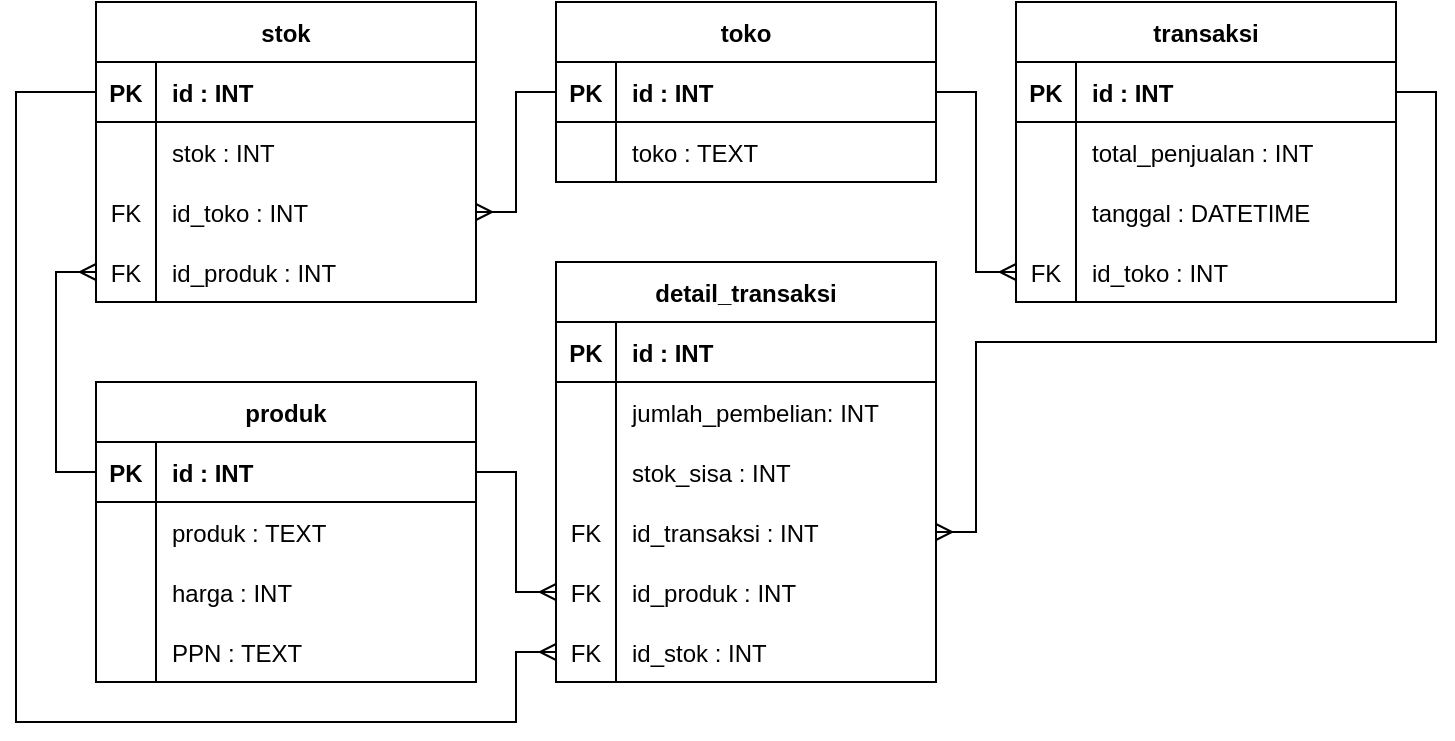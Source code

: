<mxfile version="13.8.1" type="device"><diagram id="NYESXlRdP--VUBK1QH61" name="Page-1"><mxGraphModel dx="868" dy="492" grid="1" gridSize="10" guides="1" tooltips="1" connect="1" arrows="1" fold="1" page="1" pageScale="1" pageWidth="850" pageHeight="1100" math="0" shadow="0"><root><mxCell id="0"/><mxCell id="1" parent="0"/><mxCell id="DJ2R0rKBV6SFp2IC1gO7-127" style="edgeStyle=orthogonalEdgeStyle;rounded=0;orthogonalLoop=1;jettySize=auto;html=1;exitX=0;exitY=0.5;exitDx=0;exitDy=0;entryX=1;entryY=0.5;entryDx=0;entryDy=0;endArrow=ERmany;endFill=0;" parent="1" source="DJ2R0rKBV6SFp2IC1gO7-2" target="DJ2R0rKBV6SFp2IC1gO7-69" edge="1"><mxGeometry relative="1" as="geometry"/></mxCell><mxCell id="DJ2R0rKBV6SFp2IC1gO7-131" style="edgeStyle=orthogonalEdgeStyle;rounded=0;orthogonalLoop=1;jettySize=auto;html=1;exitX=1;exitY=0.5;exitDx=0;exitDy=0;entryX=0;entryY=0.5;entryDx=0;entryDy=0;endArrow=ERmany;endFill=0;" parent="1" source="DJ2R0rKBV6SFp2IC1gO7-2" target="DJ2R0rKBV6SFp2IC1gO7-24" edge="1"><mxGeometry relative="1" as="geometry"/></mxCell><mxCell id="DJ2R0rKBV6SFp2IC1gO7-138" style="edgeStyle=orthogonalEdgeStyle;rounded=0;orthogonalLoop=1;jettySize=auto;html=1;exitX=0;exitY=0.5;exitDx=0;exitDy=0;entryX=0;entryY=0.5;entryDx=0;entryDy=0;endArrow=ERmany;endFill=0;" parent="1" source="DJ2R0rKBV6SFp2IC1gO7-59" target="DJ2R0rKBV6SFp2IC1gO7-80" edge="1"><mxGeometry relative="1" as="geometry"/></mxCell><mxCell id="DJ2R0rKBV6SFp2IC1gO7-141" style="edgeStyle=orthogonalEdgeStyle;rounded=0;orthogonalLoop=1;jettySize=auto;html=1;entryX=1;entryY=0.5;entryDx=0;entryDy=0;endArrow=ERmany;endFill=0;exitX=1;exitY=0.5;exitDx=0;exitDy=0;" parent="1" source="DJ2R0rKBV6SFp2IC1gO7-21" target="DJ2R0rKBV6SFp2IC1gO7-87" edge="1"><mxGeometry relative="1" as="geometry"><mxPoint x="590" y="360" as="sourcePoint"/><Array as="points"><mxPoint x="770" y="125"/><mxPoint x="770" y="250"/><mxPoint x="540" y="250"/><mxPoint x="540" y="345"/></Array></mxGeometry></mxCell><mxCell id="DJ2R0rKBV6SFp2IC1gO7-156" style="edgeStyle=orthogonalEdgeStyle;rounded=0;orthogonalLoop=1;jettySize=auto;html=1;exitX=1;exitY=0.5;exitDx=0;exitDy=0;entryX=0;entryY=0.5;entryDx=0;entryDy=0;endArrow=ERmany;endFill=0;" parent="1" source="DJ2R0rKBV6SFp2IC1gO7-59" target="DJ2R0rKBV6SFp2IC1gO7-90" edge="1"><mxGeometry relative="1" as="geometry"/></mxCell><mxCell id="qzJ6kWEmrb-J6A17H642-1" style="edgeStyle=orthogonalEdgeStyle;rounded=0;orthogonalLoop=1;jettySize=auto;html=1;exitX=0;exitY=0.5;exitDx=0;exitDy=0;entryX=0;entryY=0.5;entryDx=0;entryDy=0;endArrow=ERmany;endFill=0;" parent="1" source="DJ2R0rKBV6SFp2IC1gO7-66" target="DJ2R0rKBV6SFp2IC1gO7-93" edge="1"><mxGeometry relative="1" as="geometry"><Array as="points"><mxPoint x="60" y="125"/><mxPoint x="60" y="440"/><mxPoint x="310" y="440"/><mxPoint x="310" y="405"/></Array></mxGeometry></mxCell><mxCell id="DJ2R0rKBV6SFp2IC1gO7-65" value="stok" style="shape=table;startSize=30;container=1;collapsible=1;childLayout=tableLayout;fixedRows=1;rowLines=0;fontStyle=1;align=center;resizeLast=1;columnLines=1;horizontal=1;arcSize=15;" parent="1" vertex="1"><mxGeometry x="100" y="80" width="190" height="150" as="geometry"><mxRectangle x="470" y="60" width="60" height="30" as="alternateBounds"/></mxGeometry></mxCell><mxCell id="DJ2R0rKBV6SFp2IC1gO7-66" value="" style="shape=partialRectangle;collapsible=0;dropTarget=0;pointerEvents=0;fillColor=none;top=0;left=0;bottom=1;right=0;points=[[0,0.5],[1,0.5]];portConstraint=eastwest;" parent="DJ2R0rKBV6SFp2IC1gO7-65" vertex="1"><mxGeometry y="30" width="190" height="30" as="geometry"/></mxCell><mxCell id="DJ2R0rKBV6SFp2IC1gO7-67" value="PK" style="shape=partialRectangle;connectable=0;fillColor=none;top=0;left=0;bottom=0;right=0;fontStyle=1;overflow=hidden;" parent="DJ2R0rKBV6SFp2IC1gO7-66" vertex="1"><mxGeometry width="30" height="30" as="geometry"/></mxCell><mxCell id="DJ2R0rKBV6SFp2IC1gO7-68" value="id : INT" style="shape=partialRectangle;connectable=0;fillColor=none;top=0;left=0;bottom=0;right=0;align=left;spacingLeft=6;fontStyle=1;overflow=hidden;" parent="DJ2R0rKBV6SFp2IC1gO7-66" vertex="1"><mxGeometry x="30" width="160" height="30" as="geometry"/></mxCell><mxCell id="DJ2R0rKBV6SFp2IC1gO7-77" value="" style="shape=partialRectangle;collapsible=0;dropTarget=0;pointerEvents=0;fillColor=none;top=0;left=0;bottom=0;right=0;points=[[0,0.5],[1,0.5]];portConstraint=eastwest;" parent="DJ2R0rKBV6SFp2IC1gO7-65" vertex="1"><mxGeometry y="60" width="190" height="30" as="geometry"/></mxCell><mxCell id="DJ2R0rKBV6SFp2IC1gO7-78" value="" style="shape=partialRectangle;connectable=0;fillColor=none;top=0;left=0;bottom=0;right=0;editable=1;overflow=hidden;" parent="DJ2R0rKBV6SFp2IC1gO7-77" vertex="1"><mxGeometry width="30" height="30" as="geometry"/></mxCell><mxCell id="DJ2R0rKBV6SFp2IC1gO7-79" value="stok : INT" style="shape=partialRectangle;connectable=0;fillColor=none;top=0;left=0;bottom=0;right=0;align=left;spacingLeft=6;overflow=hidden;" parent="DJ2R0rKBV6SFp2IC1gO7-77" vertex="1"><mxGeometry x="30" width="160" height="30" as="geometry"/></mxCell><mxCell id="DJ2R0rKBV6SFp2IC1gO7-69" value="" style="shape=partialRectangle;collapsible=0;dropTarget=0;pointerEvents=0;fillColor=none;top=0;left=0;bottom=0;right=0;points=[[0,0.5],[1,0.5]];portConstraint=eastwest;" parent="DJ2R0rKBV6SFp2IC1gO7-65" vertex="1"><mxGeometry y="90" width="190" height="30" as="geometry"/></mxCell><mxCell id="DJ2R0rKBV6SFp2IC1gO7-70" value="FK" style="shape=partialRectangle;connectable=0;fillColor=none;top=0;left=0;bottom=0;right=0;editable=1;overflow=hidden;" parent="DJ2R0rKBV6SFp2IC1gO7-69" vertex="1"><mxGeometry width="30" height="30" as="geometry"/></mxCell><mxCell id="DJ2R0rKBV6SFp2IC1gO7-71" value="id_toko : INT" style="shape=partialRectangle;connectable=0;fillColor=none;top=0;left=0;bottom=0;right=0;align=left;spacingLeft=6;overflow=hidden;" parent="DJ2R0rKBV6SFp2IC1gO7-69" vertex="1"><mxGeometry x="30" width="160" height="30" as="geometry"/></mxCell><mxCell id="DJ2R0rKBV6SFp2IC1gO7-80" value="" style="shape=partialRectangle;collapsible=0;dropTarget=0;pointerEvents=0;fillColor=none;top=0;left=0;bottom=0;right=0;points=[[0,0.5],[1,0.5]];portConstraint=eastwest;" parent="DJ2R0rKBV6SFp2IC1gO7-65" vertex="1"><mxGeometry y="120" width="190" height="30" as="geometry"/></mxCell><mxCell id="DJ2R0rKBV6SFp2IC1gO7-81" value="FK" style="shape=partialRectangle;connectable=0;fillColor=none;top=0;left=0;bottom=0;right=0;editable=1;overflow=hidden;" parent="DJ2R0rKBV6SFp2IC1gO7-80" vertex="1"><mxGeometry width="30" height="30" as="geometry"/></mxCell><mxCell id="DJ2R0rKBV6SFp2IC1gO7-82" value="id_produk : INT" style="shape=partialRectangle;connectable=0;fillColor=none;top=0;left=0;bottom=0;right=0;align=left;spacingLeft=6;overflow=hidden;" parent="DJ2R0rKBV6SFp2IC1gO7-80" vertex="1"><mxGeometry x="30" width="160" height="30" as="geometry"/></mxCell><mxCell id="DJ2R0rKBV6SFp2IC1gO7-83" value="detail_transaksi" style="shape=table;startSize=30;container=1;collapsible=1;childLayout=tableLayout;fixedRows=1;rowLines=0;fontStyle=1;align=center;resizeLast=1;columnLines=1;horizontal=1;arcSize=15;" parent="1" vertex="1"><mxGeometry x="330" y="210" width="190" height="210" as="geometry"/></mxCell><mxCell id="DJ2R0rKBV6SFp2IC1gO7-84" value="" style="shape=partialRectangle;collapsible=0;dropTarget=0;pointerEvents=0;fillColor=none;top=0;left=0;bottom=1;right=0;points=[[0,0.5],[1,0.5]];portConstraint=eastwest;" parent="DJ2R0rKBV6SFp2IC1gO7-83" vertex="1"><mxGeometry y="30" width="190" height="30" as="geometry"/></mxCell><mxCell id="DJ2R0rKBV6SFp2IC1gO7-85" value="PK" style="shape=partialRectangle;connectable=0;fillColor=none;top=0;left=0;bottom=0;right=0;fontStyle=1;overflow=hidden;" parent="DJ2R0rKBV6SFp2IC1gO7-84" vertex="1"><mxGeometry width="30" height="30" as="geometry"/></mxCell><mxCell id="DJ2R0rKBV6SFp2IC1gO7-86" value="id : INT" style="shape=partialRectangle;connectable=0;fillColor=none;top=0;left=0;bottom=0;right=0;align=left;spacingLeft=6;fontStyle=1;overflow=hidden;" parent="DJ2R0rKBV6SFp2IC1gO7-84" vertex="1"><mxGeometry x="30" width="160" height="30" as="geometry"/></mxCell><mxCell id="DJ2R0rKBV6SFp2IC1gO7-102" value="" style="shape=partialRectangle;collapsible=0;dropTarget=0;pointerEvents=0;fillColor=none;top=0;left=0;bottom=0;right=0;points=[[0,0.5],[1,0.5]];portConstraint=eastwest;" parent="DJ2R0rKBV6SFp2IC1gO7-83" vertex="1"><mxGeometry y="60" width="190" height="30" as="geometry"/></mxCell><mxCell id="DJ2R0rKBV6SFp2IC1gO7-103" value="" style="shape=partialRectangle;connectable=0;fillColor=none;top=0;left=0;bottom=0;right=0;editable=1;overflow=hidden;" parent="DJ2R0rKBV6SFp2IC1gO7-102" vertex="1"><mxGeometry width="30" height="30" as="geometry"/></mxCell><mxCell id="DJ2R0rKBV6SFp2IC1gO7-104" value="jumlah_pembelian: INT" style="shape=partialRectangle;connectable=0;fillColor=none;top=0;left=0;bottom=0;right=0;align=left;spacingLeft=6;overflow=hidden;" parent="DJ2R0rKBV6SFp2IC1gO7-102" vertex="1"><mxGeometry x="30" width="160" height="30" as="geometry"/></mxCell><mxCell id="DJ2R0rKBV6SFp2IC1gO7-120" value="" style="shape=partialRectangle;collapsible=0;dropTarget=0;pointerEvents=0;fillColor=none;top=0;left=0;bottom=0;right=0;points=[[0,0.5],[1,0.5]];portConstraint=eastwest;" parent="DJ2R0rKBV6SFp2IC1gO7-83" vertex="1"><mxGeometry y="90" width="190" height="30" as="geometry"/></mxCell><mxCell id="DJ2R0rKBV6SFp2IC1gO7-121" value="" style="shape=partialRectangle;connectable=0;fillColor=none;top=0;left=0;bottom=0;right=0;editable=1;overflow=hidden;" parent="DJ2R0rKBV6SFp2IC1gO7-120" vertex="1"><mxGeometry width="30" height="30" as="geometry"/></mxCell><mxCell id="DJ2R0rKBV6SFp2IC1gO7-122" value="stok_sisa : INT" style="shape=partialRectangle;connectable=0;fillColor=none;top=0;left=0;bottom=0;right=0;align=left;spacingLeft=6;overflow=hidden;" parent="DJ2R0rKBV6SFp2IC1gO7-120" vertex="1"><mxGeometry x="30" width="160" height="30" as="geometry"/></mxCell><mxCell id="DJ2R0rKBV6SFp2IC1gO7-87" value="" style="shape=partialRectangle;collapsible=0;dropTarget=0;pointerEvents=0;fillColor=none;top=0;left=0;bottom=0;right=0;points=[[0,0.5],[1,0.5]];portConstraint=eastwest;" parent="DJ2R0rKBV6SFp2IC1gO7-83" vertex="1"><mxGeometry y="120" width="190" height="30" as="geometry"/></mxCell><mxCell id="DJ2R0rKBV6SFp2IC1gO7-88" value="FK" style="shape=partialRectangle;connectable=0;fillColor=none;top=0;left=0;bottom=0;right=0;editable=1;overflow=hidden;" parent="DJ2R0rKBV6SFp2IC1gO7-87" vertex="1"><mxGeometry width="30" height="30" as="geometry"/></mxCell><mxCell id="DJ2R0rKBV6SFp2IC1gO7-89" value="id_transaksi : INT" style="shape=partialRectangle;connectable=0;fillColor=none;top=0;left=0;bottom=0;right=0;align=left;spacingLeft=6;overflow=hidden;" parent="DJ2R0rKBV6SFp2IC1gO7-87" vertex="1"><mxGeometry x="30" width="160" height="30" as="geometry"/></mxCell><mxCell id="DJ2R0rKBV6SFp2IC1gO7-90" value="" style="shape=partialRectangle;collapsible=0;dropTarget=0;pointerEvents=0;fillColor=none;top=0;left=0;bottom=0;right=0;points=[[0,0.5],[1,0.5]];portConstraint=eastwest;" parent="DJ2R0rKBV6SFp2IC1gO7-83" vertex="1"><mxGeometry y="150" width="190" height="30" as="geometry"/></mxCell><mxCell id="DJ2R0rKBV6SFp2IC1gO7-91" value="FK" style="shape=partialRectangle;connectable=0;fillColor=none;top=0;left=0;bottom=0;right=0;editable=1;overflow=hidden;" parent="DJ2R0rKBV6SFp2IC1gO7-90" vertex="1"><mxGeometry width="30" height="30" as="geometry"/></mxCell><mxCell id="DJ2R0rKBV6SFp2IC1gO7-92" value="id_produk : INT" style="shape=partialRectangle;connectable=0;fillColor=none;top=0;left=0;bottom=0;right=0;align=left;spacingLeft=6;overflow=hidden;" parent="DJ2R0rKBV6SFp2IC1gO7-90" vertex="1"><mxGeometry x="30" width="160" height="30" as="geometry"/></mxCell><mxCell id="DJ2R0rKBV6SFp2IC1gO7-93" value="" style="shape=partialRectangle;collapsible=0;dropTarget=0;pointerEvents=0;fillColor=none;top=0;left=0;bottom=0;right=0;points=[[0,0.5],[1,0.5]];portConstraint=eastwest;" parent="DJ2R0rKBV6SFp2IC1gO7-83" vertex="1"><mxGeometry y="180" width="190" height="30" as="geometry"/></mxCell><mxCell id="DJ2R0rKBV6SFp2IC1gO7-94" value="FK" style="shape=partialRectangle;connectable=0;fillColor=none;top=0;left=0;bottom=0;right=0;editable=1;overflow=hidden;" parent="DJ2R0rKBV6SFp2IC1gO7-93" vertex="1"><mxGeometry width="30" height="30" as="geometry"/></mxCell><mxCell id="DJ2R0rKBV6SFp2IC1gO7-95" value="id_stok : INT" style="shape=partialRectangle;connectable=0;fillColor=none;top=0;left=0;bottom=0;right=0;align=left;spacingLeft=6;overflow=hidden;" parent="DJ2R0rKBV6SFp2IC1gO7-93" vertex="1"><mxGeometry x="30" width="160" height="30" as="geometry"/></mxCell><mxCell id="DJ2R0rKBV6SFp2IC1gO7-1" value="toko" style="shape=table;startSize=30;container=1;collapsible=1;childLayout=tableLayout;fixedRows=1;rowLines=0;fontStyle=1;align=center;resizeLast=1;columnLines=1;horizontal=1;arcSize=15;" parent="1" vertex="1"><mxGeometry x="330" y="80" width="190" height="90" as="geometry"/></mxCell><mxCell id="DJ2R0rKBV6SFp2IC1gO7-2" value="" style="shape=partialRectangle;collapsible=0;dropTarget=0;pointerEvents=0;fillColor=none;top=0;left=0;bottom=1;right=0;points=[[0,0.5],[1,0.5]];portConstraint=eastwest;" parent="DJ2R0rKBV6SFp2IC1gO7-1" vertex="1"><mxGeometry y="30" width="190" height="30" as="geometry"/></mxCell><mxCell id="DJ2R0rKBV6SFp2IC1gO7-3" value="PK" style="shape=partialRectangle;connectable=0;fillColor=none;top=0;left=0;bottom=0;right=0;fontStyle=1;overflow=hidden;" parent="DJ2R0rKBV6SFp2IC1gO7-2" vertex="1"><mxGeometry width="30" height="30" as="geometry"/></mxCell><mxCell id="DJ2R0rKBV6SFp2IC1gO7-4" value="id : INT" style="shape=partialRectangle;connectable=0;fillColor=none;top=0;left=0;bottom=0;right=0;align=left;spacingLeft=6;fontStyle=1;overflow=hidden;" parent="DJ2R0rKBV6SFp2IC1gO7-2" vertex="1"><mxGeometry x="30" width="160" height="30" as="geometry"/></mxCell><mxCell id="DJ2R0rKBV6SFp2IC1gO7-5" value="" style="shape=partialRectangle;collapsible=0;dropTarget=0;pointerEvents=0;fillColor=none;top=0;left=0;bottom=0;right=0;points=[[0,0.5],[1,0.5]];portConstraint=eastwest;" parent="DJ2R0rKBV6SFp2IC1gO7-1" vertex="1"><mxGeometry y="60" width="190" height="30" as="geometry"/></mxCell><mxCell id="DJ2R0rKBV6SFp2IC1gO7-6" value="" style="shape=partialRectangle;connectable=0;fillColor=none;top=0;left=0;bottom=0;right=0;editable=1;overflow=hidden;" parent="DJ2R0rKBV6SFp2IC1gO7-5" vertex="1"><mxGeometry width="30" height="30" as="geometry"/></mxCell><mxCell id="DJ2R0rKBV6SFp2IC1gO7-7" value="toko : TEXT" style="shape=partialRectangle;connectable=0;fillColor=none;top=0;left=0;bottom=0;right=0;align=left;spacingLeft=6;overflow=hidden;" parent="DJ2R0rKBV6SFp2IC1gO7-5" vertex="1"><mxGeometry x="30" width="160" height="30" as="geometry"/></mxCell><mxCell id="DJ2R0rKBV6SFp2IC1gO7-20" value="transaksi" style="shape=table;startSize=30;container=1;collapsible=1;childLayout=tableLayout;fixedRows=1;rowLines=0;fontStyle=1;align=center;resizeLast=1;columnLines=1;horizontal=1;arcSize=15;" parent="1" vertex="1"><mxGeometry x="560" y="80" width="190" height="150" as="geometry"/></mxCell><mxCell id="DJ2R0rKBV6SFp2IC1gO7-21" value="" style="shape=partialRectangle;collapsible=0;dropTarget=0;pointerEvents=0;fillColor=none;top=0;left=0;bottom=1;right=0;points=[[0,0.5],[1,0.5]];portConstraint=eastwest;" parent="DJ2R0rKBV6SFp2IC1gO7-20" vertex="1"><mxGeometry y="30" width="190" height="30" as="geometry"/></mxCell><mxCell id="DJ2R0rKBV6SFp2IC1gO7-22" value="PK" style="shape=partialRectangle;connectable=0;fillColor=none;top=0;left=0;bottom=0;right=0;fontStyle=1;overflow=hidden;" parent="DJ2R0rKBV6SFp2IC1gO7-21" vertex="1"><mxGeometry width="30" height="30" as="geometry"/></mxCell><mxCell id="DJ2R0rKBV6SFp2IC1gO7-23" value="id : INT" style="shape=partialRectangle;connectable=0;fillColor=none;top=0;left=0;bottom=0;right=0;align=left;spacingLeft=6;fontStyle=1;overflow=hidden;" parent="DJ2R0rKBV6SFp2IC1gO7-21" vertex="1"><mxGeometry x="30" width="160" height="30" as="geometry"/></mxCell><mxCell id="DJ2R0rKBV6SFp2IC1gO7-27" value="" style="shape=partialRectangle;collapsible=0;dropTarget=0;pointerEvents=0;fillColor=none;top=0;left=0;bottom=0;right=0;points=[[0,0.5],[1,0.5]];portConstraint=eastwest;" parent="DJ2R0rKBV6SFp2IC1gO7-20" vertex="1"><mxGeometry y="60" width="190" height="30" as="geometry"/></mxCell><mxCell id="DJ2R0rKBV6SFp2IC1gO7-28" value="" style="shape=partialRectangle;connectable=0;fillColor=none;top=0;left=0;bottom=0;right=0;editable=1;overflow=hidden;" parent="DJ2R0rKBV6SFp2IC1gO7-27" vertex="1"><mxGeometry width="30" height="30" as="geometry"/></mxCell><mxCell id="DJ2R0rKBV6SFp2IC1gO7-29" value="total_penjualan : INT" style="shape=partialRectangle;connectable=0;fillColor=none;top=0;left=0;bottom=0;right=0;align=left;spacingLeft=6;overflow=hidden;" parent="DJ2R0rKBV6SFp2IC1gO7-27" vertex="1"><mxGeometry x="30" width="160" height="30" as="geometry"/></mxCell><mxCell id="DJ2R0rKBV6SFp2IC1gO7-30" value="" style="shape=partialRectangle;collapsible=0;dropTarget=0;pointerEvents=0;fillColor=none;top=0;left=0;bottom=0;right=0;points=[[0,0.5],[1,0.5]];portConstraint=eastwest;" parent="DJ2R0rKBV6SFp2IC1gO7-20" vertex="1"><mxGeometry y="90" width="190" height="30" as="geometry"/></mxCell><mxCell id="DJ2R0rKBV6SFp2IC1gO7-31" value="" style="shape=partialRectangle;connectable=0;fillColor=none;top=0;left=0;bottom=0;right=0;editable=1;overflow=hidden;" parent="DJ2R0rKBV6SFp2IC1gO7-30" vertex="1"><mxGeometry width="30" height="30" as="geometry"/></mxCell><mxCell id="DJ2R0rKBV6SFp2IC1gO7-32" value="tanggal : DATETIME" style="shape=partialRectangle;connectable=0;fillColor=none;top=0;left=0;bottom=0;right=0;align=left;spacingLeft=6;overflow=hidden;" parent="DJ2R0rKBV6SFp2IC1gO7-30" vertex="1"><mxGeometry x="30" width="160" height="30" as="geometry"/></mxCell><mxCell id="DJ2R0rKBV6SFp2IC1gO7-24" value="" style="shape=partialRectangle;collapsible=0;dropTarget=0;pointerEvents=0;fillColor=none;top=0;left=0;bottom=0;right=0;points=[[0,0.5],[1,0.5]];portConstraint=eastwest;" parent="DJ2R0rKBV6SFp2IC1gO7-20" vertex="1"><mxGeometry y="120" width="190" height="30" as="geometry"/></mxCell><mxCell id="DJ2R0rKBV6SFp2IC1gO7-25" value="FK" style="shape=partialRectangle;connectable=0;fillColor=none;top=0;left=0;bottom=0;right=0;editable=1;overflow=hidden;" parent="DJ2R0rKBV6SFp2IC1gO7-24" vertex="1"><mxGeometry width="30" height="30" as="geometry"/></mxCell><mxCell id="DJ2R0rKBV6SFp2IC1gO7-26" value="id_toko : INT" style="shape=partialRectangle;connectable=0;fillColor=none;top=0;left=0;bottom=0;right=0;align=left;spacingLeft=6;overflow=hidden;" parent="DJ2R0rKBV6SFp2IC1gO7-24" vertex="1"><mxGeometry x="30" width="160" height="30" as="geometry"/></mxCell><mxCell id="DJ2R0rKBV6SFp2IC1gO7-58" value="produk" style="shape=table;startSize=30;container=1;collapsible=1;childLayout=tableLayout;fixedRows=1;rowLines=0;fontStyle=1;align=center;resizeLast=1;columnLines=1;horizontal=1;arcSize=15;" parent="1" vertex="1"><mxGeometry x="100" y="270" width="190" height="150" as="geometry"/></mxCell><mxCell id="DJ2R0rKBV6SFp2IC1gO7-59" value="" style="shape=partialRectangle;collapsible=0;dropTarget=0;pointerEvents=0;fillColor=none;top=0;left=0;bottom=1;right=0;points=[[0,0.5],[1,0.5]];portConstraint=eastwest;" parent="DJ2R0rKBV6SFp2IC1gO7-58" vertex="1"><mxGeometry y="30" width="190" height="30" as="geometry"/></mxCell><mxCell id="DJ2R0rKBV6SFp2IC1gO7-60" value="PK" style="shape=partialRectangle;connectable=0;fillColor=none;top=0;left=0;bottom=0;right=0;fontStyle=1;overflow=hidden;" parent="DJ2R0rKBV6SFp2IC1gO7-59" vertex="1"><mxGeometry width="30" height="30" as="geometry"/></mxCell><mxCell id="DJ2R0rKBV6SFp2IC1gO7-61" value="id : INT" style="shape=partialRectangle;connectable=0;fillColor=none;top=0;left=0;bottom=0;right=0;align=left;spacingLeft=6;fontStyle=1;overflow=hidden;" parent="DJ2R0rKBV6SFp2IC1gO7-59" vertex="1"><mxGeometry x="30" width="160" height="30" as="geometry"/></mxCell><mxCell id="DJ2R0rKBV6SFp2IC1gO7-62" value="" style="shape=partialRectangle;collapsible=0;dropTarget=0;pointerEvents=0;fillColor=none;top=0;left=0;bottom=0;right=0;points=[[0,0.5],[1,0.5]];portConstraint=eastwest;" parent="DJ2R0rKBV6SFp2IC1gO7-58" vertex="1"><mxGeometry y="60" width="190" height="30" as="geometry"/></mxCell><mxCell id="DJ2R0rKBV6SFp2IC1gO7-63" value="" style="shape=partialRectangle;connectable=0;fillColor=none;top=0;left=0;bottom=0;right=0;editable=1;overflow=hidden;" parent="DJ2R0rKBV6SFp2IC1gO7-62" vertex="1"><mxGeometry width="30" height="30" as="geometry"/></mxCell><mxCell id="DJ2R0rKBV6SFp2IC1gO7-64" value="produk : TEXT" style="shape=partialRectangle;connectable=0;fillColor=none;top=0;left=0;bottom=0;right=0;align=left;spacingLeft=6;overflow=hidden;" parent="DJ2R0rKBV6SFp2IC1gO7-62" vertex="1"><mxGeometry x="30" width="160" height="30" as="geometry"/></mxCell><mxCell id="DJ2R0rKBV6SFp2IC1gO7-114" value="" style="shape=partialRectangle;collapsible=0;dropTarget=0;pointerEvents=0;fillColor=none;top=0;left=0;bottom=0;right=0;points=[[0,0.5],[1,0.5]];portConstraint=eastwest;" parent="DJ2R0rKBV6SFp2IC1gO7-58" vertex="1"><mxGeometry y="90" width="190" height="30" as="geometry"/></mxCell><mxCell id="DJ2R0rKBV6SFp2IC1gO7-115" value="" style="shape=partialRectangle;connectable=0;fillColor=none;top=0;left=0;bottom=0;right=0;editable=1;overflow=hidden;" parent="DJ2R0rKBV6SFp2IC1gO7-114" vertex="1"><mxGeometry width="30" height="30" as="geometry"/></mxCell><mxCell id="DJ2R0rKBV6SFp2IC1gO7-116" value="harga : INT" style="shape=partialRectangle;connectable=0;fillColor=none;top=0;left=0;bottom=0;right=0;align=left;spacingLeft=6;overflow=hidden;" parent="DJ2R0rKBV6SFp2IC1gO7-114" vertex="1"><mxGeometry x="30" width="160" height="30" as="geometry"/></mxCell><mxCell id="DJ2R0rKBV6SFp2IC1gO7-153" value="" style="shape=partialRectangle;collapsible=0;dropTarget=0;pointerEvents=0;fillColor=none;top=0;left=0;bottom=0;right=0;points=[[0,0.5],[1,0.5]];portConstraint=eastwest;" parent="DJ2R0rKBV6SFp2IC1gO7-58" vertex="1"><mxGeometry y="120" width="190" height="30" as="geometry"/></mxCell><mxCell id="DJ2R0rKBV6SFp2IC1gO7-154" value="" style="shape=partialRectangle;connectable=0;fillColor=none;top=0;left=0;bottom=0;right=0;editable=1;overflow=hidden;" parent="DJ2R0rKBV6SFp2IC1gO7-153" vertex="1"><mxGeometry width="30" height="30" as="geometry"/></mxCell><mxCell id="DJ2R0rKBV6SFp2IC1gO7-155" value="PPN : TEXT" style="shape=partialRectangle;connectable=0;fillColor=none;top=0;left=0;bottom=0;right=0;align=left;spacingLeft=6;overflow=hidden;" parent="DJ2R0rKBV6SFp2IC1gO7-153" vertex="1"><mxGeometry x="30" width="160" height="30" as="geometry"/></mxCell></root></mxGraphModel></diagram></mxfile>